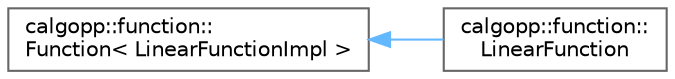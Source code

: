 digraph "Graphical Class Hierarchy"
{
 // LATEX_PDF_SIZE
  bgcolor="transparent";
  edge [fontname=Helvetica,fontsize=10,labelfontname=Helvetica,labelfontsize=10];
  node [fontname=Helvetica,fontsize=10,shape=box,height=0.2,width=0.4];
  rankdir="LR";
  Node0 [label="calgopp::function::\lFunction\< LinearFunctionImpl \>",height=0.2,width=0.4,color="grey40", fillcolor="white", style="filled",URL="$classcalgopp_1_1function_1_1Function.html",tooltip=" "];
  Node0 -> Node1 [dir="back",color="steelblue1",style="solid"];
  Node1 [label="calgopp::function::\lLinearFunction",height=0.2,width=0.4,color="grey40", fillcolor="white", style="filled",URL="$classcalgopp_1_1function_1_1LinearFunction.html",tooltip=" "];
}
